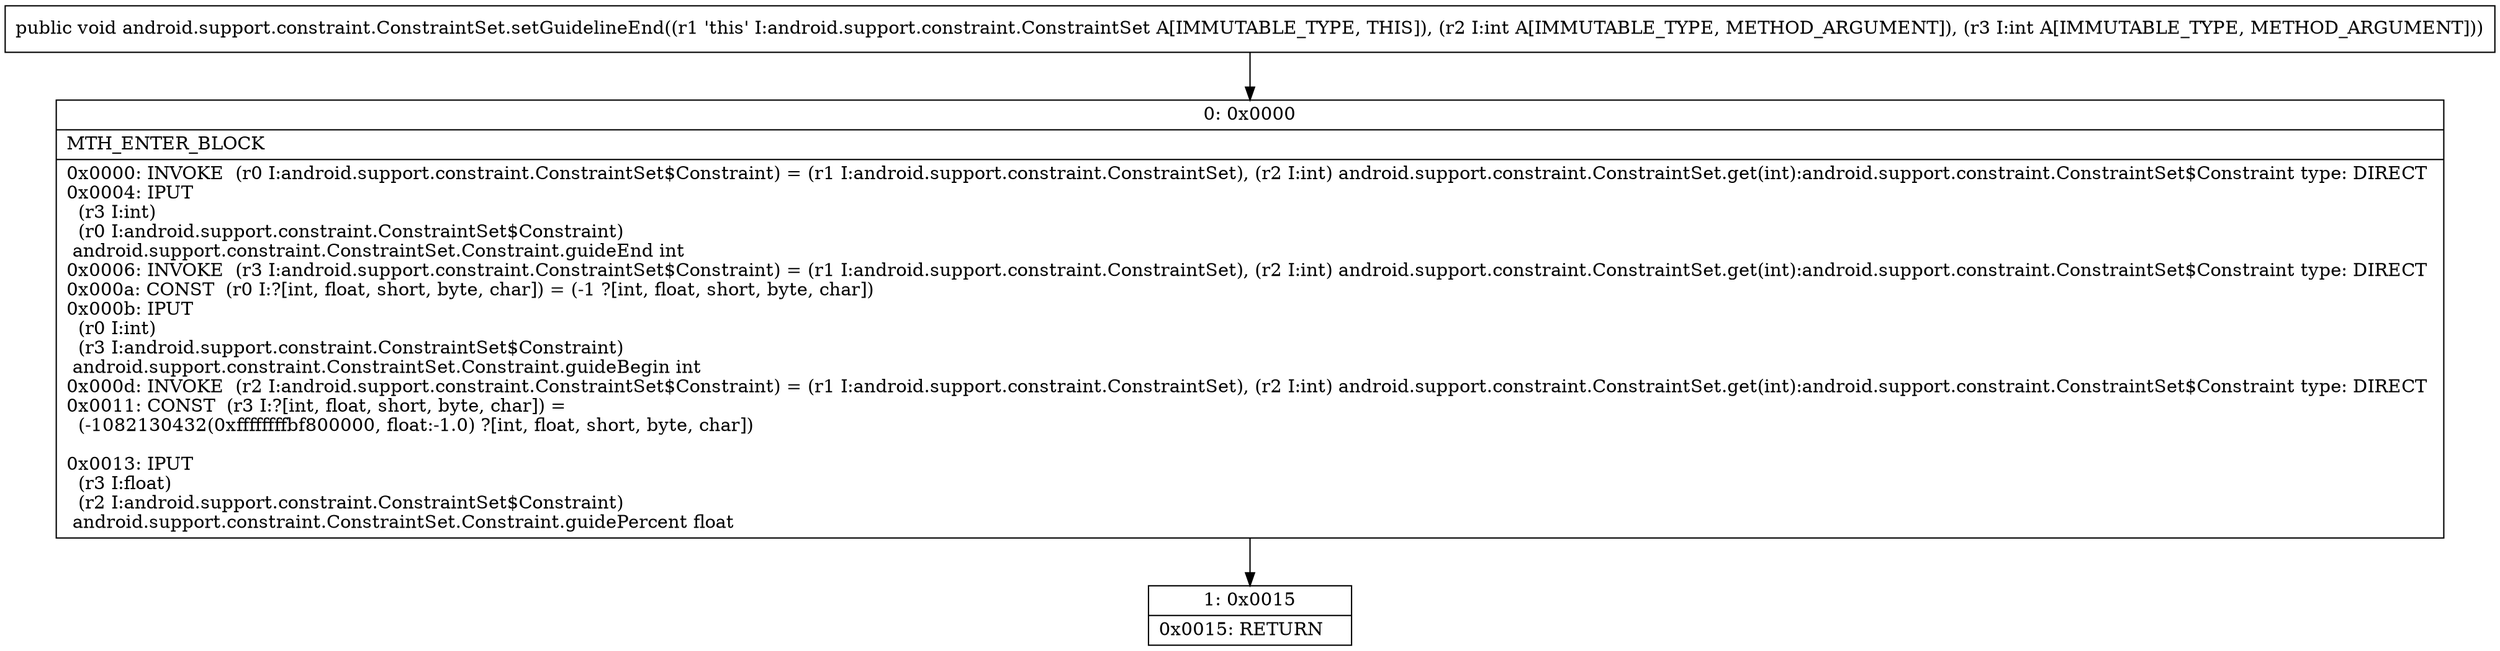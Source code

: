 digraph "CFG forandroid.support.constraint.ConstraintSet.setGuidelineEnd(II)V" {
Node_0 [shape=record,label="{0\:\ 0x0000|MTH_ENTER_BLOCK\l|0x0000: INVOKE  (r0 I:android.support.constraint.ConstraintSet$Constraint) = (r1 I:android.support.constraint.ConstraintSet), (r2 I:int) android.support.constraint.ConstraintSet.get(int):android.support.constraint.ConstraintSet$Constraint type: DIRECT \l0x0004: IPUT  \l  (r3 I:int)\l  (r0 I:android.support.constraint.ConstraintSet$Constraint)\l android.support.constraint.ConstraintSet.Constraint.guideEnd int \l0x0006: INVOKE  (r3 I:android.support.constraint.ConstraintSet$Constraint) = (r1 I:android.support.constraint.ConstraintSet), (r2 I:int) android.support.constraint.ConstraintSet.get(int):android.support.constraint.ConstraintSet$Constraint type: DIRECT \l0x000a: CONST  (r0 I:?[int, float, short, byte, char]) = (\-1 ?[int, float, short, byte, char]) \l0x000b: IPUT  \l  (r0 I:int)\l  (r3 I:android.support.constraint.ConstraintSet$Constraint)\l android.support.constraint.ConstraintSet.Constraint.guideBegin int \l0x000d: INVOKE  (r2 I:android.support.constraint.ConstraintSet$Constraint) = (r1 I:android.support.constraint.ConstraintSet), (r2 I:int) android.support.constraint.ConstraintSet.get(int):android.support.constraint.ConstraintSet$Constraint type: DIRECT \l0x0011: CONST  (r3 I:?[int, float, short, byte, char]) = \l  (\-1082130432(0xffffffffbf800000, float:\-1.0) ?[int, float, short, byte, char])\l \l0x0013: IPUT  \l  (r3 I:float)\l  (r2 I:android.support.constraint.ConstraintSet$Constraint)\l android.support.constraint.ConstraintSet.Constraint.guidePercent float \l}"];
Node_1 [shape=record,label="{1\:\ 0x0015|0x0015: RETURN   \l}"];
MethodNode[shape=record,label="{public void android.support.constraint.ConstraintSet.setGuidelineEnd((r1 'this' I:android.support.constraint.ConstraintSet A[IMMUTABLE_TYPE, THIS]), (r2 I:int A[IMMUTABLE_TYPE, METHOD_ARGUMENT]), (r3 I:int A[IMMUTABLE_TYPE, METHOD_ARGUMENT])) }"];
MethodNode -> Node_0;
Node_0 -> Node_1;
}

